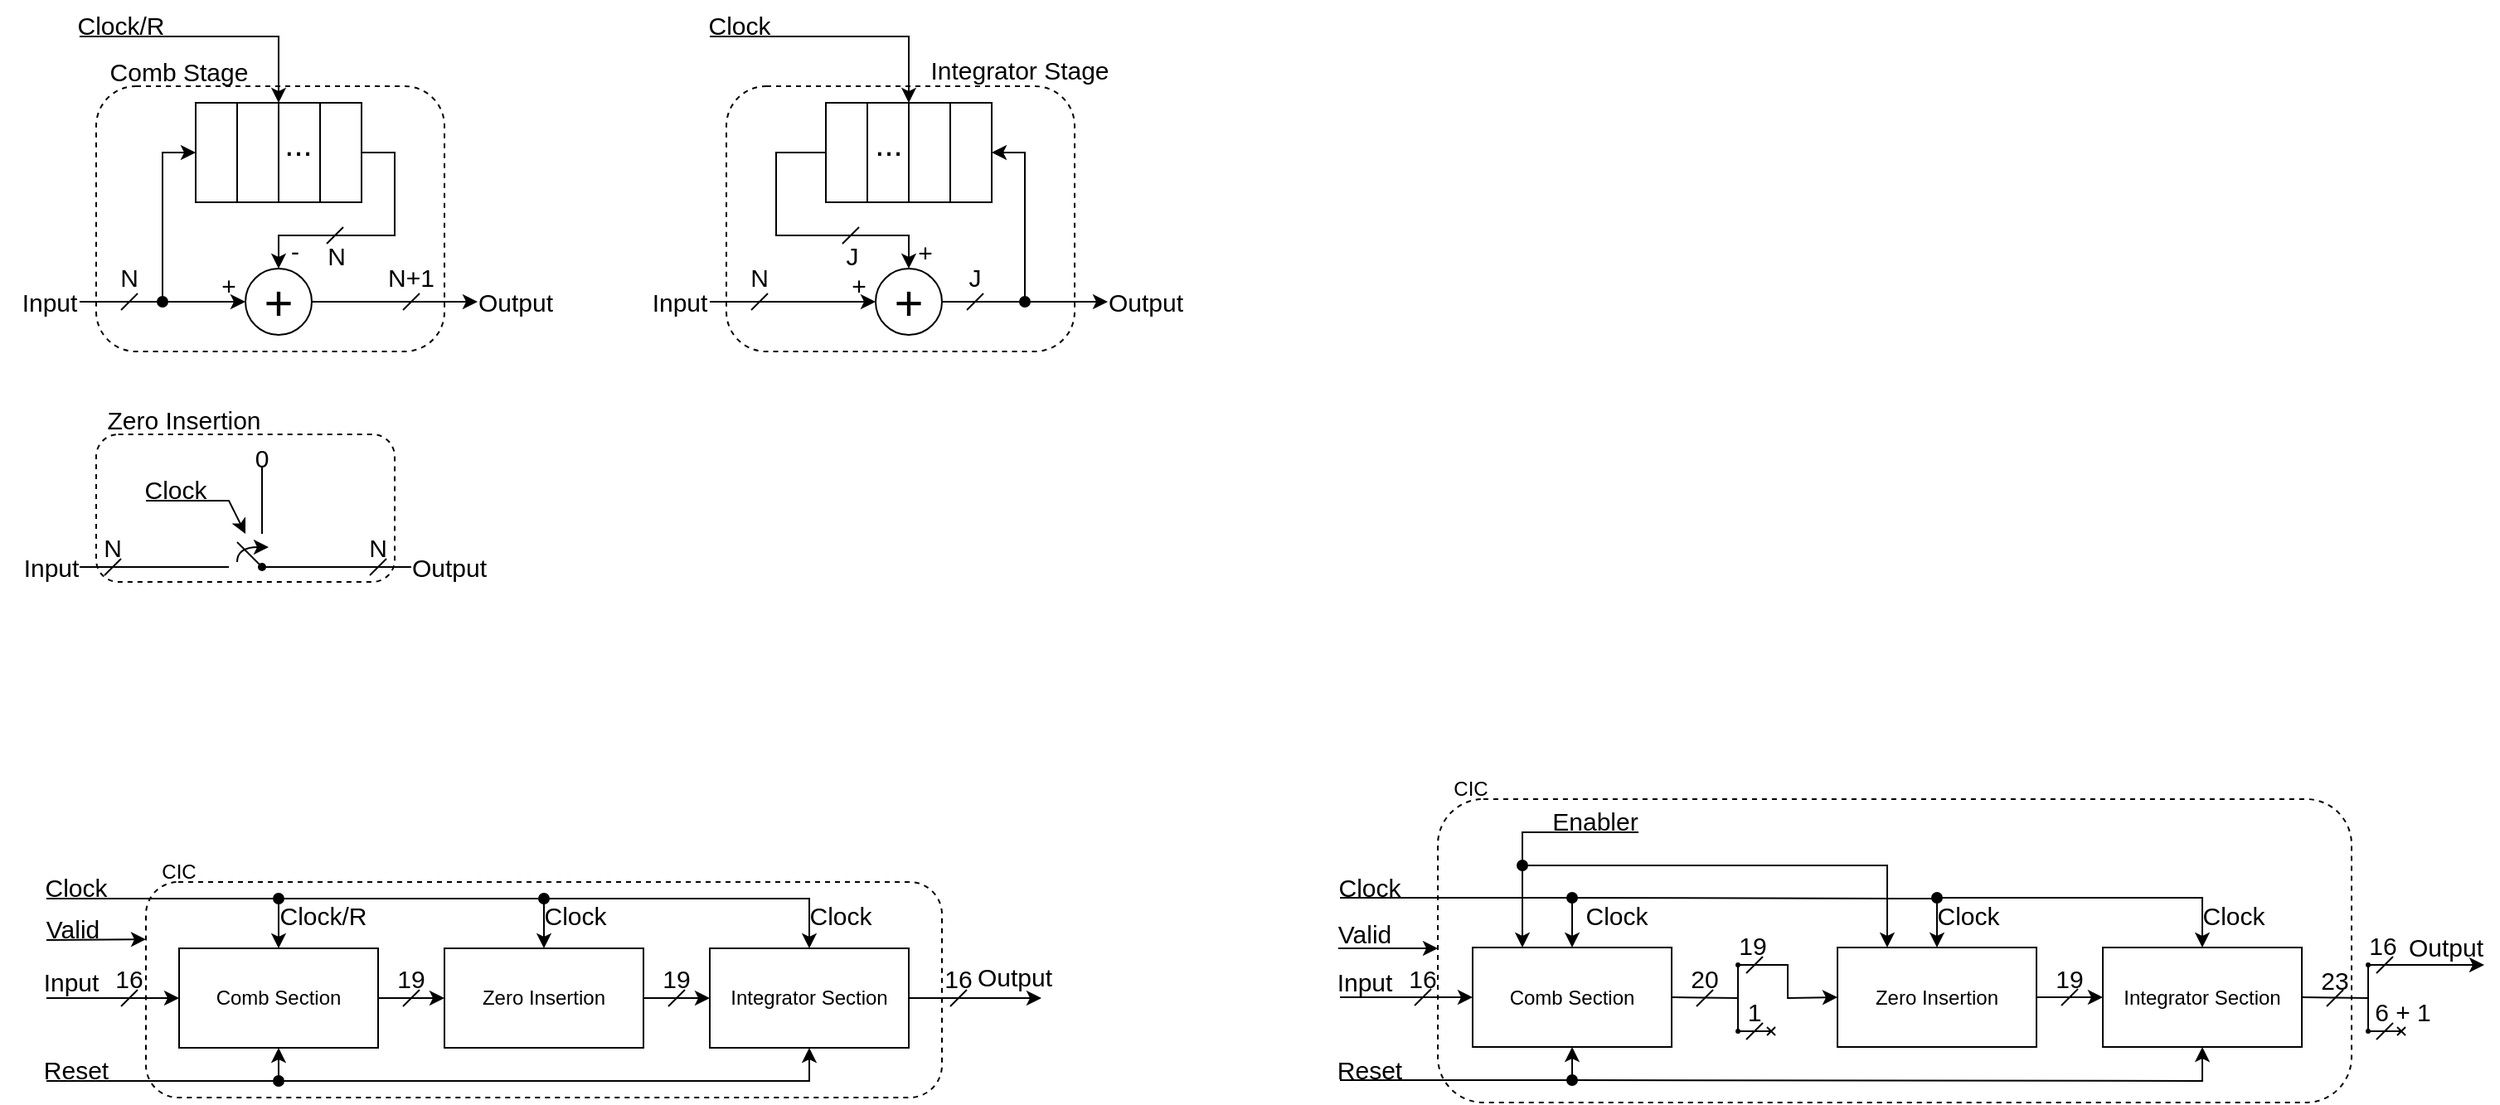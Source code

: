 <mxfile version="20.2.3" type="device"><diagram id="cGIt9Aky2AchPVYVrbVm" name="Pagina-1"><mxGraphModel dx="854" dy="491" grid="0" gridSize="10" guides="1" tooltips="1" connect="1" arrows="1" fold="1" page="1" pageScale="1" pageWidth="2336" pageHeight="1654" math="0" shadow="0"><root><mxCell id="0"/><mxCell id="1" parent="0"/><mxCell id="bIG-TiFtGMk1Y53j1H9N-20" value="" style="rounded=1;whiteSpace=wrap;html=1;dashed=1;fillColor=none;" parent="1" vertex="1"><mxGeometry x="100" y="550" width="480" height="130" as="geometry"/></mxCell><mxCell id="jN_4O2um51t9hnaFtkiv-77" value="" style="rounded=1;whiteSpace=wrap;html=1;dashed=1;fontSize=15;fillColor=none;" parent="1" vertex="1"><mxGeometry x="70" y="280" width="180" height="89" as="geometry"/></mxCell><mxCell id="jN_4O2um51t9hnaFtkiv-27" value="" style="rounded=1;whiteSpace=wrap;html=1;fontSize=15;fillColor=none;dashed=1;" parent="1" vertex="1"><mxGeometry x="70" y="70" width="210" height="160" as="geometry"/></mxCell><mxCell id="jN_4O2um51t9hnaFtkiv-2" value="" style="endArrow=classic;html=1;rounded=0;" parent="1" target="jN_4O2um51t9hnaFtkiv-3" edge="1"><mxGeometry width="50" height="50" relative="1" as="geometry"><mxPoint x="60" y="200" as="sourcePoint"/><mxPoint x="160" y="200" as="targetPoint"/></mxGeometry></mxCell><mxCell id="jN_4O2um51t9hnaFtkiv-3" value="&lt;font style=&quot;font-size: 30px&quot;&gt;+&lt;/font&gt;" style="ellipse;whiteSpace=wrap;html=1;aspect=fixed;" parent="1" vertex="1"><mxGeometry x="160" y="180" width="40" height="40" as="geometry"/></mxCell><mxCell id="jN_4O2um51t9hnaFtkiv-6" value="" style="rounded=0;whiteSpace=wrap;html=1;fontSize=30;" parent="1" vertex="1"><mxGeometry x="130" y="80" width="100" height="60" as="geometry"/></mxCell><mxCell id="jN_4O2um51t9hnaFtkiv-7" value="" style="endArrow=none;html=1;rounded=0;fontSize=30;entryX=0.25;entryY=0;entryDx=0;entryDy=0;exitX=0.25;exitY=1;exitDx=0;exitDy=0;" parent="1" source="jN_4O2um51t9hnaFtkiv-6" target="jN_4O2um51t9hnaFtkiv-6" edge="1"><mxGeometry width="50" height="50" relative="1" as="geometry"><mxPoint x="160" y="210" as="sourcePoint"/><mxPoint x="210" y="160" as="targetPoint"/></mxGeometry></mxCell><mxCell id="jN_4O2um51t9hnaFtkiv-8" value="" style="endArrow=none;html=1;rounded=0;fontSize=30;entryX=0.5;entryY=0;entryDx=0;entryDy=0;exitX=0.5;exitY=1;exitDx=0;exitDy=0;" parent="1" source="jN_4O2um51t9hnaFtkiv-6" target="jN_4O2um51t9hnaFtkiv-6" edge="1"><mxGeometry width="50" height="50" relative="1" as="geometry"><mxPoint x="160" y="210" as="sourcePoint"/><mxPoint x="210" y="160" as="targetPoint"/></mxGeometry></mxCell><mxCell id="jN_4O2um51t9hnaFtkiv-9" value="" style="endArrow=none;html=1;rounded=0;fontSize=30;entryX=0.75;entryY=0;entryDx=0;entryDy=0;exitX=0.75;exitY=1;exitDx=0;exitDy=0;" parent="1" source="jN_4O2um51t9hnaFtkiv-6" target="jN_4O2um51t9hnaFtkiv-6" edge="1"><mxGeometry width="50" height="50" relative="1" as="geometry"><mxPoint x="160" y="210" as="sourcePoint"/><mxPoint x="210" y="160" as="targetPoint"/></mxGeometry></mxCell><mxCell id="jN_4O2um51t9hnaFtkiv-12" value="" style="endArrow=classic;html=1;rounded=0;fontSize=30;exitX=1;exitY=0.5;exitDx=0;exitDy=0;entryX=0.5;entryY=0;entryDx=0;entryDy=0;" parent="1" source="jN_4O2um51t9hnaFtkiv-6" target="jN_4O2um51t9hnaFtkiv-3" edge="1"><mxGeometry width="50" height="50" relative="1" as="geometry"><mxPoint x="270" y="120" as="sourcePoint"/><mxPoint x="280" y="160" as="targetPoint"/><Array as="points"><mxPoint x="250" y="110"/><mxPoint x="250" y="130"/><mxPoint x="250" y="160"/><mxPoint x="180" y="160"/></Array></mxGeometry></mxCell><mxCell id="jN_4O2um51t9hnaFtkiv-13" value="" style="endArrow=none;html=1;rounded=0;fontSize=30;" parent="1" edge="1"><mxGeometry width="50" height="50" relative="1" as="geometry"><mxPoint x="209" y="165" as="sourcePoint"/><mxPoint x="219" y="155" as="targetPoint"/></mxGeometry></mxCell><mxCell id="jN_4O2um51t9hnaFtkiv-14" value="" style="endArrow=classic;html=1;rounded=0;fontSize=30;entryX=0;entryY=0.5;entryDx=0;entryDy=0;" parent="1" target="jN_4O2um51t9hnaFtkiv-6" edge="1"><mxGeometry width="50" height="50" relative="1" as="geometry"><mxPoint x="110" y="200" as="sourcePoint"/><mxPoint x="210" y="160" as="targetPoint"/><Array as="points"><mxPoint x="110" y="110"/></Array></mxGeometry></mxCell><mxCell id="jN_4O2um51t9hnaFtkiv-15" value="" style="endArrow=classic;html=1;rounded=0;exitX=1;exitY=0.5;exitDx=0;exitDy=0;" parent="1" source="jN_4O2um51t9hnaFtkiv-3" edge="1"><mxGeometry width="50" height="50" relative="1" as="geometry"><mxPoint x="220" y="199.8" as="sourcePoint"/><mxPoint x="300" y="200" as="targetPoint"/></mxGeometry></mxCell><mxCell id="jN_4O2um51t9hnaFtkiv-16" value="" style="endArrow=none;html=1;rounded=0;fontSize=30;" parent="1" edge="1"><mxGeometry width="50" height="50" relative="1" as="geometry"><mxPoint x="255" y="205" as="sourcePoint"/><mxPoint x="265" y="195" as="targetPoint"/></mxGeometry></mxCell><mxCell id="jN_4O2um51t9hnaFtkiv-17" value="" style="endArrow=none;html=1;rounded=0;fontSize=30;" parent="1" edge="1"><mxGeometry width="50" height="50" relative="1" as="geometry"><mxPoint x="85" y="205" as="sourcePoint"/><mxPoint x="95" y="195" as="targetPoint"/></mxGeometry></mxCell><mxCell id="jN_4O2um51t9hnaFtkiv-18" value="..." style="text;html=1;strokeColor=none;fillColor=none;align=center;verticalAlign=middle;whiteSpace=wrap;rounded=0;fontSize=20;" parent="1" vertex="1"><mxGeometry x="162" y="89" width="60" height="30" as="geometry"/></mxCell><mxCell id="jN_4O2um51t9hnaFtkiv-19" value="N" style="text;html=1;strokeColor=none;fillColor=none;align=center;verticalAlign=middle;whiteSpace=wrap;rounded=0;fontSize=15;" parent="1" vertex="1"><mxGeometry x="60" y="170" width="60" height="30" as="geometry"/></mxCell><mxCell id="jN_4O2um51t9hnaFtkiv-20" value="N" style="text;html=1;strokeColor=none;fillColor=none;align=center;verticalAlign=middle;whiteSpace=wrap;rounded=0;fontSize=15;" parent="1" vertex="1"><mxGeometry x="185" y="157" width="60" height="30" as="geometry"/></mxCell><mxCell id="jN_4O2um51t9hnaFtkiv-21" value="N+1" style="text;html=1;strokeColor=none;fillColor=none;align=center;verticalAlign=middle;whiteSpace=wrap;rounded=0;fontSize=15;" parent="1" vertex="1"><mxGeometry x="230" y="170" width="60" height="30" as="geometry"/></mxCell><mxCell id="jN_4O2um51t9hnaFtkiv-22" value="Input" style="text;html=1;strokeColor=none;fillColor=none;align=center;verticalAlign=middle;whiteSpace=wrap;rounded=0;fontSize=15;" parent="1" vertex="1"><mxGeometry x="12" y="185" width="60" height="30" as="geometry"/></mxCell><mxCell id="jN_4O2um51t9hnaFtkiv-23" value="Output" style="text;html=1;strokeColor=none;fillColor=none;align=center;verticalAlign=middle;whiteSpace=wrap;rounded=0;fontSize=15;" parent="1" vertex="1"><mxGeometry x="293" y="185" width="60" height="30" as="geometry"/></mxCell><mxCell id="jN_4O2um51t9hnaFtkiv-24" value="" style="ellipse;whiteSpace=wrap;html=1;aspect=fixed;fontSize=15;fillColor=#000000;" parent="1" vertex="1"><mxGeometry x="107" y="197" width="6" height="6" as="geometry"/></mxCell><mxCell id="jN_4O2um51t9hnaFtkiv-28" value="Comb Stage" style="text;html=1;strokeColor=none;fillColor=none;align=center;verticalAlign=middle;whiteSpace=wrap;rounded=0;dashed=1;fontSize=15;" parent="1" vertex="1"><mxGeometry x="70" y="46" width="100" height="30" as="geometry"/></mxCell><mxCell id="jN_4O2um51t9hnaFtkiv-29" value="" style="endArrow=classic;html=1;rounded=0;fontSize=15;entryX=0.5;entryY=0;entryDx=0;entryDy=0;" parent="1" target="jN_4O2um51t9hnaFtkiv-6" edge="1"><mxGeometry width="50" height="50" relative="1" as="geometry"><mxPoint x="60" y="40" as="sourcePoint"/><mxPoint x="240" y="30" as="targetPoint"/><Array as="points"><mxPoint x="180" y="40"/></Array></mxGeometry></mxCell><mxCell id="jN_4O2um51t9hnaFtkiv-30" value="Clock/R" style="text;html=1;strokeColor=none;fillColor=none;align=center;verticalAlign=middle;whiteSpace=wrap;rounded=0;dashed=1;fontSize=15;" parent="1" vertex="1"><mxGeometry x="55" y="18" width="60" height="30" as="geometry"/></mxCell><mxCell id="jN_4O2um51t9hnaFtkiv-32" value="+" style="text;html=1;strokeColor=none;fillColor=none;align=center;verticalAlign=middle;whiteSpace=wrap;rounded=0;dashed=1;fontSize=15;" parent="1" vertex="1"><mxGeometry x="145" y="185" width="10" height="10" as="geometry"/></mxCell><mxCell id="jN_4O2um51t9hnaFtkiv-33" value="-" style="text;html=1;strokeColor=none;fillColor=none;align=center;verticalAlign=middle;whiteSpace=wrap;rounded=0;dashed=1;fontSize=15;" parent="1" vertex="1"><mxGeometry x="185" y="162" width="10" height="13" as="geometry"/></mxCell><mxCell id="jN_4O2um51t9hnaFtkiv-34" value="" style="rounded=1;whiteSpace=wrap;html=1;fontSize=15;fillColor=none;dashed=1;" parent="1" vertex="1"><mxGeometry x="450" y="70" width="210" height="160" as="geometry"/></mxCell><mxCell id="jN_4O2um51t9hnaFtkiv-35" value="" style="endArrow=classic;html=1;rounded=0;" parent="1" target="jN_4O2um51t9hnaFtkiv-36" edge="1"><mxGeometry width="50" height="50" relative="1" as="geometry"><mxPoint x="440" y="200" as="sourcePoint"/><mxPoint x="540" y="200" as="targetPoint"/></mxGeometry></mxCell><mxCell id="jN_4O2um51t9hnaFtkiv-36" value="&lt;font style=&quot;font-size: 30px&quot;&gt;+&lt;/font&gt;" style="ellipse;whiteSpace=wrap;html=1;aspect=fixed;" parent="1" vertex="1"><mxGeometry x="540" y="180" width="40" height="40" as="geometry"/></mxCell><mxCell id="jN_4O2um51t9hnaFtkiv-37" value="" style="rounded=0;whiteSpace=wrap;html=1;fontSize=30;" parent="1" vertex="1"><mxGeometry x="510" y="80" width="100" height="60" as="geometry"/></mxCell><mxCell id="jN_4O2um51t9hnaFtkiv-38" value="" style="endArrow=none;html=1;rounded=0;fontSize=30;entryX=0.25;entryY=0;entryDx=0;entryDy=0;exitX=0.25;exitY=1;exitDx=0;exitDy=0;" parent="1" source="jN_4O2um51t9hnaFtkiv-37" target="jN_4O2um51t9hnaFtkiv-37" edge="1"><mxGeometry width="50" height="50" relative="1" as="geometry"><mxPoint x="540" y="210" as="sourcePoint"/><mxPoint x="590" y="160" as="targetPoint"/></mxGeometry></mxCell><mxCell id="jN_4O2um51t9hnaFtkiv-39" value="" style="endArrow=none;html=1;rounded=0;fontSize=30;entryX=0.5;entryY=0;entryDx=0;entryDy=0;exitX=0.5;exitY=1;exitDx=0;exitDy=0;" parent="1" source="jN_4O2um51t9hnaFtkiv-37" target="jN_4O2um51t9hnaFtkiv-37" edge="1"><mxGeometry width="50" height="50" relative="1" as="geometry"><mxPoint x="540" y="210" as="sourcePoint"/><mxPoint x="590" y="160" as="targetPoint"/></mxGeometry></mxCell><mxCell id="jN_4O2um51t9hnaFtkiv-40" value="" style="endArrow=none;html=1;rounded=0;fontSize=30;entryX=0.75;entryY=0;entryDx=0;entryDy=0;exitX=0.75;exitY=1;exitDx=0;exitDy=0;" parent="1" source="jN_4O2um51t9hnaFtkiv-37" target="jN_4O2um51t9hnaFtkiv-37" edge="1"><mxGeometry width="50" height="50" relative="1" as="geometry"><mxPoint x="540" y="210" as="sourcePoint"/><mxPoint x="590" y="160" as="targetPoint"/></mxGeometry></mxCell><mxCell id="jN_4O2um51t9hnaFtkiv-41" value="" style="endArrow=classic;html=1;rounded=0;fontSize=30;exitX=0;exitY=0.5;exitDx=0;exitDy=0;entryX=0.5;entryY=0;entryDx=0;entryDy=0;" parent="1" source="jN_4O2um51t9hnaFtkiv-37" target="jN_4O2um51t9hnaFtkiv-36" edge="1"><mxGeometry width="50" height="50" relative="1" as="geometry"><mxPoint x="650" y="120" as="sourcePoint"/><mxPoint x="660" y="160" as="targetPoint"/><Array as="points"><mxPoint x="480" y="110"/><mxPoint x="480" y="140"/><mxPoint x="480" y="160"/><mxPoint x="560" y="160"/></Array></mxGeometry></mxCell><mxCell id="jN_4O2um51t9hnaFtkiv-42" value="" style="endArrow=none;html=1;rounded=0;fontSize=30;" parent="1" edge="1"><mxGeometry width="50" height="50" relative="1" as="geometry"><mxPoint x="520" y="165" as="sourcePoint"/><mxPoint x="530" y="155" as="targetPoint"/></mxGeometry></mxCell><mxCell id="jN_4O2um51t9hnaFtkiv-44" value="" style="endArrow=classic;html=1;rounded=0;exitX=1;exitY=0.5;exitDx=0;exitDy=0;" parent="1" source="jN_4O2um51t9hnaFtkiv-36" edge="1"><mxGeometry width="50" height="50" relative="1" as="geometry"><mxPoint x="600" y="199.8" as="sourcePoint"/><mxPoint x="680" y="200" as="targetPoint"/></mxGeometry></mxCell><mxCell id="jN_4O2um51t9hnaFtkiv-45" value="" style="endArrow=none;html=1;rounded=0;fontSize=30;" parent="1" edge="1"><mxGeometry width="50" height="50" relative="1" as="geometry"><mxPoint x="595" y="205" as="sourcePoint"/><mxPoint x="605" y="195" as="targetPoint"/></mxGeometry></mxCell><mxCell id="jN_4O2um51t9hnaFtkiv-46" value="" style="endArrow=none;html=1;rounded=0;fontSize=30;" parent="1" edge="1"><mxGeometry width="50" height="50" relative="1" as="geometry"><mxPoint x="465" y="205" as="sourcePoint"/><mxPoint x="475" y="195" as="targetPoint"/></mxGeometry></mxCell><mxCell id="jN_4O2um51t9hnaFtkiv-47" value="..." style="text;html=1;strokeColor=none;fillColor=none;align=center;verticalAlign=middle;whiteSpace=wrap;rounded=0;fontSize=20;" parent="1" vertex="1"><mxGeometry x="518" y="89" width="60" height="30" as="geometry"/></mxCell><mxCell id="jN_4O2um51t9hnaFtkiv-48" value="N" style="text;html=1;strokeColor=none;fillColor=none;align=center;verticalAlign=middle;whiteSpace=wrap;rounded=0;fontSize=15;" parent="1" vertex="1"><mxGeometry x="440" y="170" width="60" height="30" as="geometry"/></mxCell><mxCell id="jN_4O2um51t9hnaFtkiv-49" value="J" style="text;html=1;strokeColor=none;fillColor=none;align=center;verticalAlign=middle;whiteSpace=wrap;rounded=0;fontSize=15;" parent="1" vertex="1"><mxGeometry x="496" y="157" width="60" height="30" as="geometry"/></mxCell><mxCell id="jN_4O2um51t9hnaFtkiv-50" value="J" style="text;html=1;strokeColor=none;fillColor=none;align=center;verticalAlign=middle;whiteSpace=wrap;rounded=0;fontSize=15;" parent="1" vertex="1"><mxGeometry x="570" y="170" width="60" height="30" as="geometry"/></mxCell><mxCell id="jN_4O2um51t9hnaFtkiv-51" value="Output" style="text;html=1;strokeColor=none;fillColor=none;align=center;verticalAlign=middle;whiteSpace=wrap;rounded=0;fontSize=15;" parent="1" vertex="1"><mxGeometry x="673" y="185" width="60" height="30" as="geometry"/></mxCell><mxCell id="jN_4O2um51t9hnaFtkiv-52" value="" style="ellipse;whiteSpace=wrap;html=1;aspect=fixed;fontSize=15;fillColor=#000000;" parent="1" vertex="1"><mxGeometry x="627" y="197" width="6" height="6" as="geometry"/></mxCell><mxCell id="jN_4O2um51t9hnaFtkiv-53" value="Integrator Stage" style="text;html=1;strokeColor=none;fillColor=none;align=center;verticalAlign=middle;whiteSpace=wrap;rounded=0;dashed=1;fontSize=15;" parent="1" vertex="1"><mxGeometry x="562" y="45" width="130" height="30" as="geometry"/></mxCell><mxCell id="jN_4O2um51t9hnaFtkiv-54" value="" style="endArrow=classic;html=1;rounded=0;fontSize=15;entryX=0.5;entryY=0;entryDx=0;entryDy=0;" parent="1" target="jN_4O2um51t9hnaFtkiv-37" edge="1"><mxGeometry width="50" height="50" relative="1" as="geometry"><mxPoint x="440" y="40" as="sourcePoint"/><mxPoint x="620" y="30" as="targetPoint"/><Array as="points"><mxPoint x="560" y="40"/></Array></mxGeometry></mxCell><mxCell id="jN_4O2um51t9hnaFtkiv-55" value="Clock" style="text;html=1;strokeColor=none;fillColor=none;align=center;verticalAlign=middle;whiteSpace=wrap;rounded=0;dashed=1;fontSize=15;" parent="1" vertex="1"><mxGeometry x="428" y="18" width="60" height="30" as="geometry"/></mxCell><mxCell id="jN_4O2um51t9hnaFtkiv-56" value="+" style="text;html=1;strokeColor=none;fillColor=none;align=center;verticalAlign=middle;whiteSpace=wrap;rounded=0;dashed=1;fontSize=15;" parent="1" vertex="1"><mxGeometry x="525" y="185" width="10" height="10" as="geometry"/></mxCell><mxCell id="jN_4O2um51t9hnaFtkiv-57" value="+" style="text;html=1;strokeColor=none;fillColor=none;align=center;verticalAlign=middle;whiteSpace=wrap;rounded=0;dashed=1;fontSize=15;" parent="1" vertex="1"><mxGeometry x="565" y="163" width="10" height="13" as="geometry"/></mxCell><mxCell id="jN_4O2um51t9hnaFtkiv-58" value="" style="endArrow=classic;html=1;rounded=0;fontSize=15;entryX=1;entryY=0.5;entryDx=0;entryDy=0;" parent="1" source="jN_4O2um51t9hnaFtkiv-52" target="jN_4O2um51t9hnaFtkiv-37" edge="1"><mxGeometry width="50" height="50" relative="1" as="geometry"><mxPoint x="560" y="190" as="sourcePoint"/><mxPoint x="610" y="140" as="targetPoint"/><Array as="points"><mxPoint x="630" y="110"/></Array></mxGeometry></mxCell><mxCell id="jN_4O2um51t9hnaFtkiv-60" value="" style="endArrow=none;html=1;rounded=0;fontSize=15;" parent="1" edge="1"><mxGeometry width="50" height="50" relative="1" as="geometry"><mxPoint x="60" y="360" as="sourcePoint"/><mxPoint x="150" y="360" as="targetPoint"/></mxGeometry></mxCell><mxCell id="jN_4O2um51t9hnaFtkiv-61" value="" style="endArrow=none;html=1;rounded=0;fontSize=15;" parent="1" edge="1"><mxGeometry width="50" height="50" relative="1" as="geometry"><mxPoint x="170" y="360" as="sourcePoint"/><mxPoint x="260" y="360" as="targetPoint"/></mxGeometry></mxCell><mxCell id="jN_4O2um51t9hnaFtkiv-62" value="" style="endArrow=none;html=1;rounded=0;fontSize=15;" parent="1" edge="1"><mxGeometry width="50" height="50" relative="1" as="geometry"><mxPoint x="155" y="345" as="sourcePoint"/><mxPoint x="170" y="360" as="targetPoint"/></mxGeometry></mxCell><mxCell id="jN_4O2um51t9hnaFtkiv-63" value="" style="ellipse;whiteSpace=wrap;html=1;aspect=fixed;fontSize=15;fillColor=#000000;" parent="1" vertex="1"><mxGeometry x="168" y="358" width="4" height="4" as="geometry"/></mxCell><mxCell id="jN_4O2um51t9hnaFtkiv-64" value="" style="endArrow=none;html=1;rounded=0;fontSize=15;" parent="1" edge="1"><mxGeometry width="50" height="50" relative="1" as="geometry"><mxPoint x="170" y="340" as="sourcePoint"/><mxPoint x="170" y="300" as="targetPoint"/></mxGeometry></mxCell><mxCell id="jN_4O2um51t9hnaFtkiv-65" value="" style="curved=1;endArrow=classic;html=1;rounded=0;fontSize=15;" parent="1" edge="1"><mxGeometry width="50" height="50" relative="1" as="geometry"><mxPoint x="155" y="357" as="sourcePoint"/><mxPoint x="174" y="348" as="targetPoint"/><Array as="points"><mxPoint x="155" y="348"/></Array></mxGeometry></mxCell><mxCell id="jN_4O2um51t9hnaFtkiv-66" value="" style="endArrow=none;html=1;rounded=0;fontSize=30;" parent="1" edge="1"><mxGeometry width="50" height="50" relative="1" as="geometry"><mxPoint x="75" y="365" as="sourcePoint"/><mxPoint x="85" y="355" as="targetPoint"/></mxGeometry></mxCell><mxCell id="jN_4O2um51t9hnaFtkiv-67" value="" style="endArrow=none;html=1;rounded=0;fontSize=30;" parent="1" edge="1"><mxGeometry width="50" height="50" relative="1" as="geometry"><mxPoint x="235" y="365" as="sourcePoint"/><mxPoint x="245" y="355" as="targetPoint"/></mxGeometry></mxCell><mxCell id="jN_4O2um51t9hnaFtkiv-68" value="Input" style="text;html=1;strokeColor=none;fillColor=none;align=center;verticalAlign=middle;whiteSpace=wrap;rounded=0;fontSize=15;" parent="1" vertex="1"><mxGeometry x="392" y="185" width="60" height="30" as="geometry"/></mxCell><mxCell id="jN_4O2um51t9hnaFtkiv-69" value="Input" style="text;html=1;strokeColor=none;fillColor=none;align=center;verticalAlign=middle;whiteSpace=wrap;rounded=0;fontSize=15;" parent="1" vertex="1"><mxGeometry x="13" y="345" width="60" height="30" as="geometry"/></mxCell><mxCell id="jN_4O2um51t9hnaFtkiv-70" value="Output" style="text;html=1;strokeColor=none;fillColor=none;align=center;verticalAlign=middle;whiteSpace=wrap;rounded=0;fontSize=15;" parent="1" vertex="1"><mxGeometry x="253" y="345" width="60" height="30" as="geometry"/></mxCell><mxCell id="jN_4O2um51t9hnaFtkiv-72" value="0" style="text;html=1;strokeColor=none;fillColor=none;align=center;verticalAlign=middle;whiteSpace=wrap;rounded=0;dashed=1;fontSize=15;" parent="1" vertex="1"><mxGeometry x="140" y="279" width="60" height="30" as="geometry"/></mxCell><mxCell id="jN_4O2um51t9hnaFtkiv-73" value="N" style="text;html=1;strokeColor=none;fillColor=none;align=center;verticalAlign=middle;whiteSpace=wrap;rounded=0;fontSize=15;" parent="1" vertex="1"><mxGeometry x="50" y="333" width="60" height="30" as="geometry"/></mxCell><mxCell id="jN_4O2um51t9hnaFtkiv-74" value="N" style="text;html=1;strokeColor=none;fillColor=none;align=center;verticalAlign=middle;whiteSpace=wrap;rounded=0;fontSize=15;" parent="1" vertex="1"><mxGeometry x="210" y="333" width="60" height="30" as="geometry"/></mxCell><mxCell id="jN_4O2um51t9hnaFtkiv-75" value="" style="endArrow=classic;html=1;rounded=0;fontSize=15;" parent="1" edge="1"><mxGeometry width="50" height="50" relative="1" as="geometry"><mxPoint x="100" y="320" as="sourcePoint"/><mxPoint x="160" y="340" as="targetPoint"/><Array as="points"><mxPoint x="150" y="320"/></Array></mxGeometry></mxCell><mxCell id="jN_4O2um51t9hnaFtkiv-76" value="Clock" style="text;html=1;strokeColor=none;fillColor=none;align=center;verticalAlign=middle;whiteSpace=wrap;rounded=0;dashed=1;fontSize=15;" parent="1" vertex="1"><mxGeometry x="88" y="298" width="60" height="30" as="geometry"/></mxCell><mxCell id="jN_4O2um51t9hnaFtkiv-78" value="Zero Insertion" style="text;html=1;strokeColor=none;fillColor=none;align=center;verticalAlign=middle;whiteSpace=wrap;rounded=0;dashed=1;fontSize=15;" parent="1" vertex="1"><mxGeometry x="73" y="256" width="100" height="30" as="geometry"/></mxCell><mxCell id="bIG-TiFtGMk1Y53j1H9N-1" value="Comb Section" style="rounded=0;whiteSpace=wrap;html=1;" parent="1" vertex="1"><mxGeometry x="120" y="590" width="120" height="60" as="geometry"/></mxCell><mxCell id="bIG-TiFtGMk1Y53j1H9N-2" value="Integrator Section" style="rounded=0;whiteSpace=wrap;html=1;" parent="1" vertex="1"><mxGeometry x="440" y="590" width="120" height="60" as="geometry"/></mxCell><mxCell id="bIG-TiFtGMk1Y53j1H9N-3" value="Zero Insertion" style="rounded=0;whiteSpace=wrap;html=1;" parent="1" vertex="1"><mxGeometry x="280" y="590" width="120" height="60" as="geometry"/></mxCell><mxCell id="bIG-TiFtGMk1Y53j1H9N-4" value="" style="endArrow=classic;html=1;rounded=0;entryX=0;entryY=0.5;entryDx=0;entryDy=0;exitX=1;exitY=0.5;exitDx=0;exitDy=0;" parent="1" source="bIG-TiFtGMk1Y53j1H9N-3" target="bIG-TiFtGMk1Y53j1H9N-2" edge="1"><mxGeometry width="50" height="50" relative="1" as="geometry"><mxPoint x="340" y="630" as="sourcePoint"/><mxPoint x="390" y="580" as="targetPoint"/></mxGeometry></mxCell><mxCell id="bIG-TiFtGMk1Y53j1H9N-5" value="" style="endArrow=classic;html=1;rounded=0;exitX=1;exitY=0.5;exitDx=0;exitDy=0;entryX=0;entryY=0.5;entryDx=0;entryDy=0;" parent="1" source="bIG-TiFtGMk1Y53j1H9N-1" target="bIG-TiFtGMk1Y53j1H9N-3" edge="1"><mxGeometry width="50" height="50" relative="1" as="geometry"><mxPoint x="300" y="620" as="sourcePoint"/><mxPoint x="350" y="570" as="targetPoint"/></mxGeometry></mxCell><mxCell id="bIG-TiFtGMk1Y53j1H9N-6" value="" style="endArrow=none;html=1;rounded=0;fontSize=30;" parent="1" edge="1"><mxGeometry width="50" height="50" relative="1" as="geometry"><mxPoint x="255" y="625" as="sourcePoint"/><mxPoint x="265" y="615" as="targetPoint"/></mxGeometry></mxCell><mxCell id="bIG-TiFtGMk1Y53j1H9N-7" value="19" style="text;html=1;strokeColor=none;fillColor=none;align=center;verticalAlign=middle;whiteSpace=wrap;rounded=0;fontSize=15;" parent="1" vertex="1"><mxGeometry x="230" y="593" width="60" height="30" as="geometry"/></mxCell><mxCell id="bIG-TiFtGMk1Y53j1H9N-8" value="" style="endArrow=none;html=1;rounded=0;fontSize=30;" parent="1" edge="1"><mxGeometry width="50" height="50" relative="1" as="geometry"><mxPoint x="415.0" y="625" as="sourcePoint"/><mxPoint x="425.0" y="615" as="targetPoint"/></mxGeometry></mxCell><mxCell id="bIG-TiFtGMk1Y53j1H9N-9" value="19" style="text;html=1;strokeColor=none;fillColor=none;align=center;verticalAlign=middle;whiteSpace=wrap;rounded=0;fontSize=15;" parent="1" vertex="1"><mxGeometry x="390" y="593" width="60" height="30" as="geometry"/></mxCell><mxCell id="bIG-TiFtGMk1Y53j1H9N-10" value="" style="endArrow=classic;html=1;rounded=0;entryX=0;entryY=0.5;entryDx=0;entryDy=0;" parent="1" target="bIG-TiFtGMk1Y53j1H9N-1" edge="1"><mxGeometry width="50" height="50" relative="1" as="geometry"><mxPoint x="40" y="620" as="sourcePoint"/><mxPoint x="360" y="550" as="targetPoint"/></mxGeometry></mxCell><mxCell id="bIG-TiFtGMk1Y53j1H9N-11" value="" style="endArrow=classic;html=1;rounded=0;exitX=1;exitY=0.5;exitDx=0;exitDy=0;" parent="1" source="bIG-TiFtGMk1Y53j1H9N-2" edge="1"><mxGeometry width="50" height="50" relative="1" as="geometry"><mxPoint x="575" y="610" as="sourcePoint"/><mxPoint x="640" y="620" as="targetPoint"/></mxGeometry></mxCell><mxCell id="bIG-TiFtGMk1Y53j1H9N-12" value="" style="endArrow=classic;html=1;rounded=0;entryX=0.5;entryY=0;entryDx=0;entryDy=0;" parent="1" target="bIG-TiFtGMk1Y53j1H9N-3" edge="1"><mxGeometry width="50" height="50" relative="1" as="geometry"><mxPoint x="160" y="560" as="sourcePoint"/><mxPoint x="347" y="590" as="targetPoint"/><Array as="points"><mxPoint x="340" y="560"/></Array></mxGeometry></mxCell><mxCell id="bIG-TiFtGMk1Y53j1H9N-13" value="" style="endArrow=classic;html=1;rounded=0;entryX=0.5;entryY=0;entryDx=0;entryDy=0;" parent="1" target="bIG-TiFtGMk1Y53j1H9N-1" edge="1"><mxGeometry width="50" height="50" relative="1" as="geometry"><mxPoint x="40" y="560" as="sourcePoint"/><mxPoint x="162" y="580" as="targetPoint"/><Array as="points"><mxPoint x="180" y="560"/></Array></mxGeometry></mxCell><mxCell id="bIG-TiFtGMk1Y53j1H9N-14" value="" style="endArrow=classic;html=1;rounded=0;entryX=0.5;entryY=0;entryDx=0;entryDy=0;" parent="1" edge="1"><mxGeometry width="50" height="50" relative="1" as="geometry"><mxPoint x="340" y="560" as="sourcePoint"/><mxPoint x="500" y="590" as="targetPoint"/><Array as="points"><mxPoint x="500" y="560"/></Array></mxGeometry></mxCell><mxCell id="bIG-TiFtGMk1Y53j1H9N-16" value="Clock" style="text;html=1;strokeColor=none;fillColor=none;align=center;verticalAlign=middle;whiteSpace=wrap;rounded=0;fontSize=15;" parent="1" vertex="1"><mxGeometry x="329" y="555" width="60" height="30" as="geometry"/></mxCell><mxCell id="bIG-TiFtGMk1Y53j1H9N-17" value="Clock" style="text;html=1;strokeColor=none;fillColor=none;align=center;verticalAlign=middle;whiteSpace=wrap;rounded=0;fontSize=15;" parent="1" vertex="1"><mxGeometry x="489" y="555" width="60" height="30" as="geometry"/></mxCell><mxCell id="bIG-TiFtGMk1Y53j1H9N-18" value="Clock/R" style="text;html=1;strokeColor=none;fillColor=none;align=center;verticalAlign=middle;whiteSpace=wrap;rounded=0;fontSize=15;" parent="1" vertex="1"><mxGeometry x="177" y="555" width="60" height="30" as="geometry"/></mxCell><mxCell id="bIG-TiFtGMk1Y53j1H9N-19" value="Clock" style="text;html=1;strokeColor=none;fillColor=none;align=center;verticalAlign=middle;whiteSpace=wrap;rounded=0;fontSize=15;" parent="1" vertex="1"><mxGeometry x="28" y="538" width="60" height="30" as="geometry"/></mxCell><mxCell id="bIG-TiFtGMk1Y53j1H9N-21" value="CIC" style="text;html=1;strokeColor=none;fillColor=none;align=center;verticalAlign=middle;whiteSpace=wrap;rounded=0;dashed=1;" parent="1" vertex="1"><mxGeometry x="90" y="529" width="60" height="30" as="geometry"/></mxCell><mxCell id="bIG-TiFtGMk1Y53j1H9N-22" value="" style="endArrow=none;html=1;rounded=0;fontSize=30;" parent="1" edge="1"><mxGeometry width="50" height="50" relative="1" as="geometry"><mxPoint x="85" y="625" as="sourcePoint"/><mxPoint x="95" y="615" as="targetPoint"/></mxGeometry></mxCell><mxCell id="bIG-TiFtGMk1Y53j1H9N-23" value="16&lt;br&gt;" style="text;html=1;strokeColor=none;fillColor=none;align=center;verticalAlign=middle;whiteSpace=wrap;rounded=0;fontSize=15;" parent="1" vertex="1"><mxGeometry x="60" y="593" width="60" height="30" as="geometry"/></mxCell><mxCell id="bIG-TiFtGMk1Y53j1H9N-24" value="Input" style="text;html=1;strokeColor=none;fillColor=none;align=center;verticalAlign=middle;whiteSpace=wrap;rounded=0;dashed=1;fontSize=15;" parent="1" vertex="1"><mxGeometry x="25" y="595" width="60" height="30" as="geometry"/></mxCell><mxCell id="bIG-TiFtGMk1Y53j1H9N-25" value="Output" style="text;html=1;strokeColor=none;fillColor=none;align=center;verticalAlign=middle;whiteSpace=wrap;rounded=0;dashed=1;fontSize=15;" parent="1" vertex="1"><mxGeometry x="594" y="592" width="60" height="30" as="geometry"/></mxCell><mxCell id="bIG-TiFtGMk1Y53j1H9N-26" value="" style="endArrow=none;html=1;rounded=0;fontSize=30;" parent="1" edge="1"><mxGeometry width="50" height="50" relative="1" as="geometry"><mxPoint x="585" y="625" as="sourcePoint"/><mxPoint x="595" y="615" as="targetPoint"/></mxGeometry></mxCell><mxCell id="bIG-TiFtGMk1Y53j1H9N-27" value="16" style="text;html=1;strokeColor=none;fillColor=none;align=center;verticalAlign=middle;whiteSpace=wrap;rounded=0;fontSize=15;" parent="1" vertex="1"><mxGeometry x="560" y="593" width="60" height="30" as="geometry"/></mxCell><mxCell id="vpytfxvpsFOei6EnksLT-1" value="" style="endArrow=classic;html=1;rounded=0;entryX=0.5;entryY=1;entryDx=0;entryDy=0;" parent="1" target="bIG-TiFtGMk1Y53j1H9N-1" edge="1"><mxGeometry width="50" height="50" relative="1" as="geometry"><mxPoint x="40" y="670" as="sourcePoint"/><mxPoint x="350" y="650" as="targetPoint"/><Array as="points"><mxPoint x="180" y="670"/></Array></mxGeometry></mxCell><mxCell id="vpytfxvpsFOei6EnksLT-2" value="" style="endArrow=classic;html=1;rounded=0;entryX=0.5;entryY=1;entryDx=0;entryDy=0;" parent="1" target="bIG-TiFtGMk1Y53j1H9N-2" edge="1"><mxGeometry width="50" height="50" relative="1" as="geometry"><mxPoint x="180" y="670" as="sourcePoint"/><mxPoint x="420" y="570" as="targetPoint"/><Array as="points"><mxPoint x="500" y="670"/></Array></mxGeometry></mxCell><mxCell id="vpytfxvpsFOei6EnksLT-3" value="Reset" style="text;html=1;strokeColor=none;fillColor=none;align=center;verticalAlign=middle;whiteSpace=wrap;rounded=0;fontSize=15;" parent="1" vertex="1"><mxGeometry x="28" y="648" width="60" height="30" as="geometry"/></mxCell><mxCell id="vpytfxvpsFOei6EnksLT-4" value="" style="endArrow=classic;html=1;rounded=0;entryX=0;entryY=0.266;entryDx=0;entryDy=0;entryPerimeter=0;" parent="1" target="bIG-TiFtGMk1Y53j1H9N-20" edge="1"><mxGeometry width="50" height="50" relative="1" as="geometry"><mxPoint x="40" y="585" as="sourcePoint"/><mxPoint x="140" y="590" as="targetPoint"/></mxGeometry></mxCell><mxCell id="vpytfxvpsFOei6EnksLT-5" value="Valid" style="text;html=1;strokeColor=none;fillColor=none;align=center;verticalAlign=middle;whiteSpace=wrap;rounded=0;fontSize=15;" parent="1" vertex="1"><mxGeometry x="26" y="563" width="60" height="30" as="geometry"/></mxCell><mxCell id="vpytfxvpsFOei6EnksLT-6" value="" style="ellipse;whiteSpace=wrap;html=1;aspect=fixed;fontSize=15;fillColor=#000000;" parent="1" vertex="1"><mxGeometry x="177" y="557" width="6" height="6" as="geometry"/></mxCell><mxCell id="vpytfxvpsFOei6EnksLT-7" value="" style="ellipse;whiteSpace=wrap;html=1;aspect=fixed;fontSize=15;fillColor=#000000;" parent="1" vertex="1"><mxGeometry x="337" y="557" width="6" height="6" as="geometry"/></mxCell><mxCell id="vpytfxvpsFOei6EnksLT-8" value="" style="ellipse;whiteSpace=wrap;html=1;aspect=fixed;fontSize=15;fillColor=#000000;" parent="1" vertex="1"><mxGeometry x="177" y="667" width="6" height="6" as="geometry"/></mxCell><mxCell id="vpytfxvpsFOei6EnksLT-10" value="" style="rounded=1;whiteSpace=wrap;html=1;dashed=1;fillColor=none;" parent="1" vertex="1"><mxGeometry x="879" y="500" width="551" height="183" as="geometry"/></mxCell><mxCell id="vpytfxvpsFOei6EnksLT-11" value="Comb Section" style="rounded=0;whiteSpace=wrap;html=1;" parent="1" vertex="1"><mxGeometry x="900" y="589.5" width="120" height="60" as="geometry"/></mxCell><mxCell id="vpytfxvpsFOei6EnksLT-12" value="Integrator Section" style="rounded=0;whiteSpace=wrap;html=1;" parent="1" vertex="1"><mxGeometry x="1280" y="589.5" width="120" height="60" as="geometry"/></mxCell><mxCell id="vpytfxvpsFOei6EnksLT-13" value="Zero Insertion" style="rounded=0;whiteSpace=wrap;html=1;" parent="1" vertex="1"><mxGeometry x="1120" y="589.5" width="120" height="60" as="geometry"/></mxCell><mxCell id="vpytfxvpsFOei6EnksLT-14" value="" style="endArrow=classic;html=1;rounded=0;entryX=0;entryY=0.5;entryDx=0;entryDy=0;exitX=1;exitY=0.5;exitDx=0;exitDy=0;" parent="1" source="vpytfxvpsFOei6EnksLT-13" target="vpytfxvpsFOei6EnksLT-12" edge="1"><mxGeometry width="50" height="50" relative="1" as="geometry"><mxPoint x="1180" y="629.5" as="sourcePoint"/><mxPoint x="1230" y="579.5" as="targetPoint"/></mxGeometry></mxCell><mxCell id="vpytfxvpsFOei6EnksLT-18" value="" style="endArrow=none;html=1;rounded=0;fontSize=30;" parent="1" edge="1"><mxGeometry width="50" height="50" relative="1" as="geometry"><mxPoint x="1255" y="624.5" as="sourcePoint"/><mxPoint x="1265" y="614.5" as="targetPoint"/></mxGeometry></mxCell><mxCell id="vpytfxvpsFOei6EnksLT-19" value="19" style="text;html=1;strokeColor=none;fillColor=none;align=center;verticalAlign=middle;whiteSpace=wrap;rounded=0;fontSize=15;" parent="1" vertex="1"><mxGeometry x="1230" y="592.5" width="60" height="30" as="geometry"/></mxCell><mxCell id="vpytfxvpsFOei6EnksLT-20" value="" style="endArrow=classic;html=1;rounded=0;entryX=0;entryY=0.5;entryDx=0;entryDy=0;" parent="1" target="vpytfxvpsFOei6EnksLT-11" edge="1"><mxGeometry width="50" height="50" relative="1" as="geometry"><mxPoint x="820" y="619.5" as="sourcePoint"/><mxPoint x="1140" y="549.5" as="targetPoint"/></mxGeometry></mxCell><mxCell id="vpytfxvpsFOei6EnksLT-21" value="" style="endArrow=classic;html=1;rounded=0;" parent="1" edge="1"><mxGeometry width="50" height="50" relative="1" as="geometry"><mxPoint x="1440" y="600" as="sourcePoint"/><mxPoint x="1510" y="600" as="targetPoint"/></mxGeometry></mxCell><mxCell id="vpytfxvpsFOei6EnksLT-22" value="" style="endArrow=classic;html=1;rounded=0;entryX=0.5;entryY=0;entryDx=0;entryDy=0;" parent="1" target="vpytfxvpsFOei6EnksLT-13" edge="1"><mxGeometry width="50" height="50" relative="1" as="geometry"><mxPoint x="940" y="559.5" as="sourcePoint"/><mxPoint x="1127" y="589.5" as="targetPoint"/><Array as="points"><mxPoint x="1180" y="560"/></Array></mxGeometry></mxCell><mxCell id="vpytfxvpsFOei6EnksLT-23" value="" style="endArrow=classic;html=1;rounded=0;entryX=0.5;entryY=0;entryDx=0;entryDy=0;" parent="1" target="vpytfxvpsFOei6EnksLT-11" edge="1"><mxGeometry width="50" height="50" relative="1" as="geometry"><mxPoint x="820" y="559.5" as="sourcePoint"/><mxPoint x="942" y="579.5" as="targetPoint"/><Array as="points"><mxPoint x="960" y="559.5"/></Array></mxGeometry></mxCell><mxCell id="vpytfxvpsFOei6EnksLT-24" value="" style="endArrow=classic;html=1;rounded=0;entryX=0.5;entryY=0;entryDx=0;entryDy=0;" parent="1" edge="1"><mxGeometry width="50" height="50" relative="1" as="geometry"><mxPoint x="1180" y="559.5" as="sourcePoint"/><mxPoint x="1340" y="589.5" as="targetPoint"/><Array as="points"><mxPoint x="1340" y="559.5"/></Array></mxGeometry></mxCell><mxCell id="vpytfxvpsFOei6EnksLT-25" value="Clock" style="text;html=1;strokeColor=none;fillColor=none;align=center;verticalAlign=middle;whiteSpace=wrap;rounded=0;fontSize=15;" parent="1" vertex="1"><mxGeometry x="1169" y="554.5" width="60" height="30" as="geometry"/></mxCell><mxCell id="vpytfxvpsFOei6EnksLT-26" value="Clock" style="text;html=1;strokeColor=none;fillColor=none;align=center;verticalAlign=middle;whiteSpace=wrap;rounded=0;fontSize=15;" parent="1" vertex="1"><mxGeometry x="1329" y="554.5" width="60" height="30" as="geometry"/></mxCell><mxCell id="vpytfxvpsFOei6EnksLT-27" value="Clock" style="text;html=1;strokeColor=none;fillColor=none;align=center;verticalAlign=middle;whiteSpace=wrap;rounded=0;fontSize=15;" parent="1" vertex="1"><mxGeometry x="957" y="554.5" width="60" height="30" as="geometry"/></mxCell><mxCell id="vpytfxvpsFOei6EnksLT-28" value="Clock" style="text;html=1;strokeColor=none;fillColor=none;align=center;verticalAlign=middle;whiteSpace=wrap;rounded=0;fontSize=15;" parent="1" vertex="1"><mxGeometry x="808" y="537.5" width="60" height="30" as="geometry"/></mxCell><mxCell id="vpytfxvpsFOei6EnksLT-29" value="CIC" style="text;html=1;strokeColor=none;fillColor=none;align=center;verticalAlign=middle;whiteSpace=wrap;rounded=0;dashed=1;" parent="1" vertex="1"><mxGeometry x="869" y="479" width="60" height="30" as="geometry"/></mxCell><mxCell id="vpytfxvpsFOei6EnksLT-30" value="" style="endArrow=none;html=1;rounded=0;fontSize=30;" parent="1" edge="1"><mxGeometry width="50" height="50" relative="1" as="geometry"><mxPoint x="865" y="624.5" as="sourcePoint"/><mxPoint x="875" y="614.5" as="targetPoint"/></mxGeometry></mxCell><mxCell id="vpytfxvpsFOei6EnksLT-31" value="16&lt;br&gt;" style="text;html=1;strokeColor=none;fillColor=none;align=center;verticalAlign=middle;whiteSpace=wrap;rounded=0;fontSize=15;" parent="1" vertex="1"><mxGeometry x="840" y="592.5" width="60" height="30" as="geometry"/></mxCell><mxCell id="vpytfxvpsFOei6EnksLT-32" value="Input" style="text;html=1;strokeColor=none;fillColor=none;align=center;verticalAlign=middle;whiteSpace=wrap;rounded=0;dashed=1;fontSize=15;" parent="1" vertex="1"><mxGeometry x="805" y="594.5" width="60" height="30" as="geometry"/></mxCell><mxCell id="vpytfxvpsFOei6EnksLT-33" value="Output" style="text;html=1;strokeColor=none;fillColor=none;align=center;verticalAlign=middle;whiteSpace=wrap;rounded=0;dashed=1;fontSize=15;" parent="1" vertex="1"><mxGeometry x="1457" y="573.5" width="60" height="30" as="geometry"/></mxCell><mxCell id="vpytfxvpsFOei6EnksLT-34" value="" style="endArrow=none;html=1;rounded=0;fontSize=30;" parent="1" edge="1"><mxGeometry width="50" height="50" relative="1" as="geometry"><mxPoint x="1445" y="605" as="sourcePoint"/><mxPoint x="1455" y="595" as="targetPoint"/></mxGeometry></mxCell><mxCell id="vpytfxvpsFOei6EnksLT-35" value="16" style="text;html=1;strokeColor=none;fillColor=none;align=center;verticalAlign=middle;whiteSpace=wrap;rounded=0;fontSize=15;" parent="1" vertex="1"><mxGeometry x="1419" y="573" width="60" height="30" as="geometry"/></mxCell><mxCell id="vpytfxvpsFOei6EnksLT-36" value="" style="endArrow=classic;html=1;rounded=0;entryX=0.5;entryY=1;entryDx=0;entryDy=0;" parent="1" target="vpytfxvpsFOei6EnksLT-11" edge="1"><mxGeometry width="50" height="50" relative="1" as="geometry"><mxPoint x="820" y="669.5" as="sourcePoint"/><mxPoint x="1130" y="649.5" as="targetPoint"/><Array as="points"><mxPoint x="960" y="669.5"/></Array></mxGeometry></mxCell><mxCell id="vpytfxvpsFOei6EnksLT-37" value="" style="endArrow=classic;html=1;rounded=0;entryX=0.5;entryY=1;entryDx=0;entryDy=0;" parent="1" target="vpytfxvpsFOei6EnksLT-12" edge="1"><mxGeometry width="50" height="50" relative="1" as="geometry"><mxPoint x="960" y="669.5" as="sourcePoint"/><mxPoint x="1200" y="569.5" as="targetPoint"/><Array as="points"><mxPoint x="1340" y="670"/></Array></mxGeometry></mxCell><mxCell id="vpytfxvpsFOei6EnksLT-38" value="Reset" style="text;html=1;strokeColor=none;fillColor=none;align=center;verticalAlign=middle;whiteSpace=wrap;rounded=0;fontSize=15;" parent="1" vertex="1"><mxGeometry x="808" y="647.5" width="60" height="30" as="geometry"/></mxCell><mxCell id="vpytfxvpsFOei6EnksLT-39" value="" style="endArrow=classic;html=1;rounded=0;" parent="1" edge="1"><mxGeometry width="50" height="50" relative="1" as="geometry"><mxPoint x="819" y="590" as="sourcePoint"/><mxPoint x="879" y="590" as="targetPoint"/></mxGeometry></mxCell><mxCell id="vpytfxvpsFOei6EnksLT-40" value="Valid" style="text;html=1;strokeColor=none;fillColor=none;align=center;verticalAlign=middle;whiteSpace=wrap;rounded=0;fontSize=15;" parent="1" vertex="1"><mxGeometry x="805" y="566" width="60" height="30" as="geometry"/></mxCell><mxCell id="vpytfxvpsFOei6EnksLT-41" value="" style="ellipse;whiteSpace=wrap;html=1;aspect=fixed;fontSize=15;fillColor=#000000;" parent="1" vertex="1"><mxGeometry x="957" y="556.5" width="6" height="6" as="geometry"/></mxCell><mxCell id="vpytfxvpsFOei6EnksLT-42" value="" style="ellipse;whiteSpace=wrap;html=1;aspect=fixed;fontSize=15;fillColor=#000000;" parent="1" vertex="1"><mxGeometry x="1177" y="556.5" width="6" height="6" as="geometry"/></mxCell><mxCell id="vpytfxvpsFOei6EnksLT-43" value="" style="ellipse;whiteSpace=wrap;html=1;aspect=fixed;fontSize=15;fillColor=#000000;" parent="1" vertex="1"><mxGeometry x="957" y="666.5" width="6" height="6" as="geometry"/></mxCell><mxCell id="vpytfxvpsFOei6EnksLT-44" value="" style="endArrow=none;html=1;rounded=0;fontSize=15;exitX=1;exitY=0.5;exitDx=0;exitDy=0;" parent="1" source="vpytfxvpsFOei6EnksLT-12" edge="1"><mxGeometry width="50" height="50" relative="1" as="geometry"><mxPoint x="1430" y="640" as="sourcePoint"/><mxPoint x="1440" y="620" as="targetPoint"/></mxGeometry></mxCell><mxCell id="vpytfxvpsFOei6EnksLT-45" value="23" style="text;html=1;strokeColor=none;fillColor=none;align=center;verticalAlign=middle;whiteSpace=wrap;rounded=0;fontSize=15;" parent="1" vertex="1"><mxGeometry x="1390" y="594" width="60" height="30" as="geometry"/></mxCell><mxCell id="vpytfxvpsFOei6EnksLT-46" value="" style="endArrow=none;html=1;rounded=0;fontSize=30;" parent="1" edge="1"><mxGeometry width="50" height="50" relative="1" as="geometry"><mxPoint x="1415" y="625.0" as="sourcePoint"/><mxPoint x="1425" y="615.0" as="targetPoint"/></mxGeometry></mxCell><mxCell id="vpytfxvpsFOei6EnksLT-47" value="" style="endArrow=none;html=1;rounded=0;fontSize=15;" parent="1" edge="1"><mxGeometry width="50" height="50" relative="1" as="geometry"><mxPoint x="1440" y="640" as="sourcePoint"/><mxPoint x="1440" y="600" as="targetPoint"/></mxGeometry></mxCell><mxCell id="vpytfxvpsFOei6EnksLT-48" value="" style="ellipse;whiteSpace=wrap;html=1;aspect=fixed;fontSize=15;fillColor=#000000;" parent="1" vertex="1"><mxGeometry x="1439" y="599" width="2" height="2" as="geometry"/></mxCell><mxCell id="vpytfxvpsFOei6EnksLT-49" value="" style="ellipse;whiteSpace=wrap;html=1;aspect=fixed;fontSize=15;fillColor=#000000;" parent="1" vertex="1"><mxGeometry x="1439" y="639" width="2" height="2" as="geometry"/></mxCell><mxCell id="vpytfxvpsFOei6EnksLT-50" value="" style="endArrow=none;html=1;rounded=0;fontSize=15;" parent="1" edge="1"><mxGeometry width="50" height="50" relative="1" as="geometry"><mxPoint x="1440" y="640" as="sourcePoint"/><mxPoint x="1460" y="640" as="targetPoint"/></mxGeometry></mxCell><mxCell id="CA5ijLkRHrKEK0Jn44XT-1" value="" style="endArrow=none;html=1;rounded=0;fontSize=30;" edge="1" parent="1"><mxGeometry width="50" height="50" relative="1" as="geometry"><mxPoint x="1457.5" y="642.5" as="sourcePoint"/><mxPoint x="1462.5" y="637.5" as="targetPoint"/></mxGeometry></mxCell><mxCell id="CA5ijLkRHrKEK0Jn44XT-2" value="" style="endArrow=none;html=1;rounded=0;fontSize=30;" edge="1" parent="1"><mxGeometry width="50" height="50" relative="1" as="geometry"><mxPoint x="1457.5" y="637.5" as="sourcePoint"/><mxPoint x="1462.5" y="642.5" as="targetPoint"/></mxGeometry></mxCell><mxCell id="CA5ijLkRHrKEK0Jn44XT-3" value="" style="endArrow=none;html=1;rounded=0;fontSize=30;" edge="1" parent="1"><mxGeometry width="50" height="50" relative="1" as="geometry"><mxPoint x="1445" y="645.0" as="sourcePoint"/><mxPoint x="1455" y="635.0" as="targetPoint"/></mxGeometry></mxCell><mxCell id="CA5ijLkRHrKEK0Jn44XT-4" value="6 + 1" style="text;html=1;strokeColor=none;fillColor=none;align=center;verticalAlign=middle;whiteSpace=wrap;rounded=0;fontSize=15;" vertex="1" parent="1"><mxGeometry x="1431" y="613" width="60" height="30" as="geometry"/></mxCell><mxCell id="CA5ijLkRHrKEK0Jn44XT-6" value="" style="endArrow=classic;html=1;rounded=0;entryX=0;entryY=0.5;entryDx=0;entryDy=0;" edge="1" parent="1" target="vpytfxvpsFOei6EnksLT-13"><mxGeometry width="50" height="50" relative="1" as="geometry"><mxPoint x="1060.0" y="600.0" as="sourcePoint"/><mxPoint x="1130.0" y="600.0" as="targetPoint"/><Array as="points"><mxPoint x="1090" y="600"/><mxPoint x="1090" y="620"/></Array></mxGeometry></mxCell><mxCell id="CA5ijLkRHrKEK0Jn44XT-8" value="" style="endArrow=none;html=1;rounded=0;fontSize=30;" edge="1" parent="1"><mxGeometry width="50" height="50" relative="1" as="geometry"><mxPoint x="1065.0" y="605.0" as="sourcePoint"/><mxPoint x="1075.0" y="595.0" as="targetPoint"/></mxGeometry></mxCell><mxCell id="CA5ijLkRHrKEK0Jn44XT-9" value="19" style="text;html=1;strokeColor=none;fillColor=none;align=center;verticalAlign=middle;whiteSpace=wrap;rounded=0;fontSize=15;" vertex="1" parent="1"><mxGeometry x="1039" y="573" width="60" height="30" as="geometry"/></mxCell><mxCell id="CA5ijLkRHrKEK0Jn44XT-10" value="" style="endArrow=none;html=1;rounded=0;fontSize=15;exitX=1;exitY=0.5;exitDx=0;exitDy=0;" edge="1" parent="1" source="vpytfxvpsFOei6EnksLT-11"><mxGeometry width="50" height="50" relative="1" as="geometry"><mxPoint x="1020.0" y="619.5" as="sourcePoint"/><mxPoint x="1060.0" y="620.0" as="targetPoint"/></mxGeometry></mxCell><mxCell id="CA5ijLkRHrKEK0Jn44XT-11" value="20" style="text;html=1;strokeColor=none;fillColor=none;align=center;verticalAlign=middle;whiteSpace=wrap;rounded=0;fontSize=15;" vertex="1" parent="1"><mxGeometry x="1010" y="593" width="60" height="30" as="geometry"/></mxCell><mxCell id="CA5ijLkRHrKEK0Jn44XT-12" value="" style="endArrow=none;html=1;rounded=0;fontSize=30;" edge="1" parent="1"><mxGeometry width="50" height="50" relative="1" as="geometry"><mxPoint x="1035.0" y="625.0" as="sourcePoint"/><mxPoint x="1045.0" y="615.0" as="targetPoint"/></mxGeometry></mxCell><mxCell id="CA5ijLkRHrKEK0Jn44XT-13" value="" style="endArrow=none;html=1;rounded=0;fontSize=15;" edge="1" parent="1"><mxGeometry width="50" height="50" relative="1" as="geometry"><mxPoint x="1060.0" y="640.0" as="sourcePoint"/><mxPoint x="1060.0" y="600.0" as="targetPoint"/></mxGeometry></mxCell><mxCell id="CA5ijLkRHrKEK0Jn44XT-14" value="" style="ellipse;whiteSpace=wrap;html=1;aspect=fixed;fontSize=15;fillColor=#000000;" vertex="1" parent="1"><mxGeometry x="1059" y="599" width="2" height="2" as="geometry"/></mxCell><mxCell id="CA5ijLkRHrKEK0Jn44XT-15" value="" style="ellipse;whiteSpace=wrap;html=1;aspect=fixed;fontSize=15;fillColor=#000000;" vertex="1" parent="1"><mxGeometry x="1059" y="639" width="2" height="2" as="geometry"/></mxCell><mxCell id="CA5ijLkRHrKEK0Jn44XT-16" value="" style="endArrow=none;html=1;rounded=0;fontSize=15;" edge="1" parent="1"><mxGeometry width="50" height="50" relative="1" as="geometry"><mxPoint x="1060.0" y="640.0" as="sourcePoint"/><mxPoint x="1080.0" y="640.0" as="targetPoint"/></mxGeometry></mxCell><mxCell id="CA5ijLkRHrKEK0Jn44XT-17" value="" style="endArrow=none;html=1;rounded=0;fontSize=30;" edge="1" parent="1"><mxGeometry width="50" height="50" relative="1" as="geometry"><mxPoint x="1077.5" y="642.5" as="sourcePoint"/><mxPoint x="1082.5" y="637.5" as="targetPoint"/></mxGeometry></mxCell><mxCell id="CA5ijLkRHrKEK0Jn44XT-18" value="" style="endArrow=none;html=1;rounded=0;fontSize=30;" edge="1" parent="1"><mxGeometry width="50" height="50" relative="1" as="geometry"><mxPoint x="1077.5" y="637.5" as="sourcePoint"/><mxPoint x="1082.5" y="642.5" as="targetPoint"/></mxGeometry></mxCell><mxCell id="CA5ijLkRHrKEK0Jn44XT-19" value="" style="endArrow=none;html=1;rounded=0;fontSize=30;" edge="1" parent="1"><mxGeometry width="50" height="50" relative="1" as="geometry"><mxPoint x="1065.0" y="645.0" as="sourcePoint"/><mxPoint x="1075.0" y="635.0" as="targetPoint"/></mxGeometry></mxCell><mxCell id="CA5ijLkRHrKEK0Jn44XT-20" value="1" style="text;html=1;strokeColor=none;fillColor=none;align=center;verticalAlign=middle;whiteSpace=wrap;rounded=0;fontSize=15;" vertex="1" parent="1"><mxGeometry x="1040" y="613" width="60" height="30" as="geometry"/></mxCell><mxCell id="CA5ijLkRHrKEK0Jn44XT-21" value="" style="endArrow=classic;html=1;rounded=0;entryX=0.25;entryY=0;entryDx=0;entryDy=0;" edge="1" parent="1" target="vpytfxvpsFOei6EnksLT-13"><mxGeometry width="50" height="50" relative="1" as="geometry"><mxPoint x="930" y="540" as="sourcePoint"/><mxPoint x="1070" y="520" as="targetPoint"/><Array as="points"><mxPoint x="1150" y="540"/></Array></mxGeometry></mxCell><mxCell id="CA5ijLkRHrKEK0Jn44XT-22" value="" style="endArrow=classic;html=1;rounded=0;entryX=0.25;entryY=0;entryDx=0;entryDy=0;" edge="1" parent="1" target="vpytfxvpsFOei6EnksLT-11"><mxGeometry width="50" height="50" relative="1" as="geometry"><mxPoint x="1000" y="520" as="sourcePoint"/><mxPoint x="1040" y="510" as="targetPoint"/><Array as="points"><mxPoint x="930" y="520"/></Array></mxGeometry></mxCell><mxCell id="CA5ijLkRHrKEK0Jn44XT-23" value="" style="ellipse;whiteSpace=wrap;html=1;aspect=fixed;fontSize=15;fillColor=#000000;" vertex="1" parent="1"><mxGeometry x="927" y="537" width="6" height="6" as="geometry"/></mxCell><mxCell id="CA5ijLkRHrKEK0Jn44XT-24" value="Enabler" style="text;html=1;strokeColor=none;fillColor=none;align=center;verticalAlign=middle;whiteSpace=wrap;rounded=0;fontSize=15;" vertex="1" parent="1"><mxGeometry x="944" y="498" width="60" height="30" as="geometry"/></mxCell></root></mxGraphModel></diagram></mxfile>